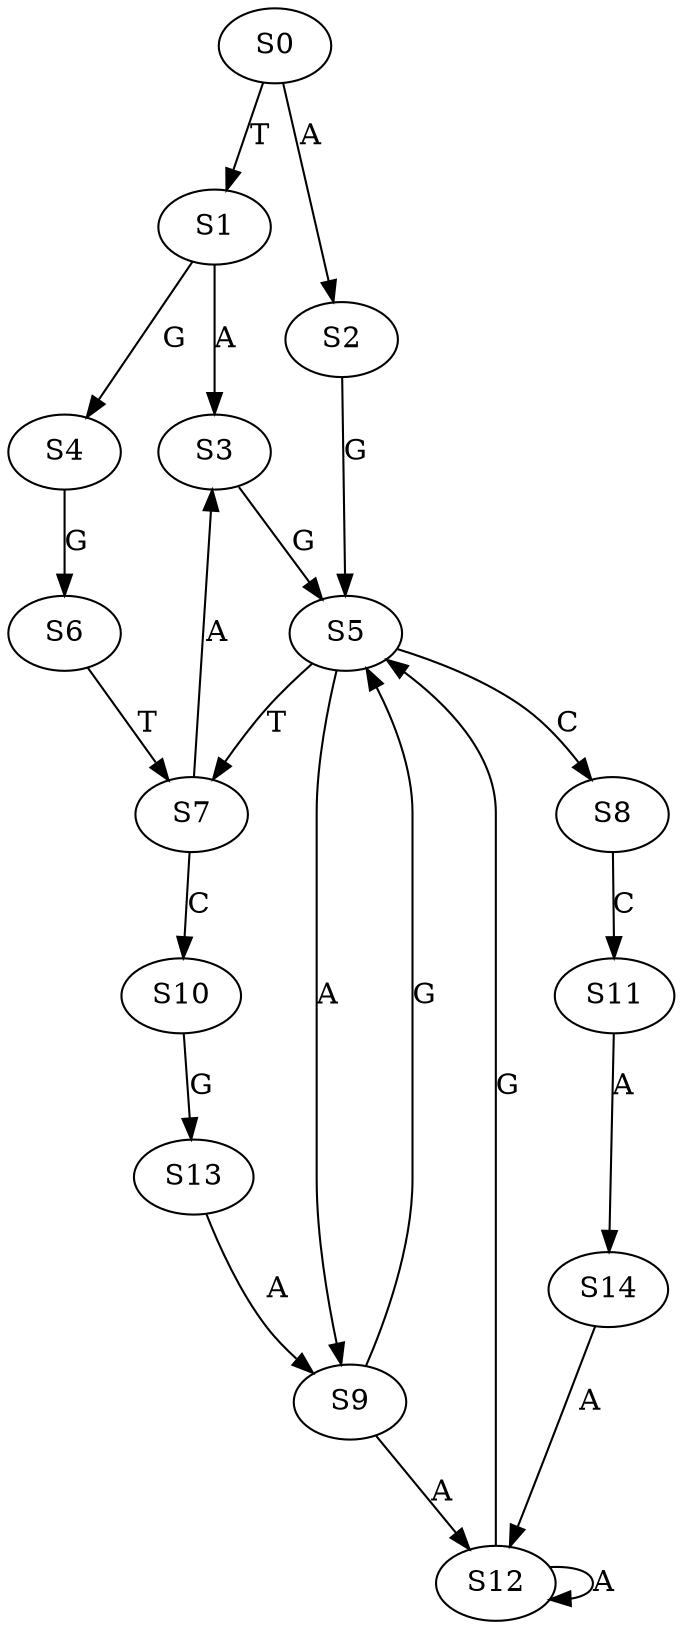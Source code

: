 strict digraph  {
	S0 -> S1 [ label = T ];
	S0 -> S2 [ label = A ];
	S1 -> S3 [ label = A ];
	S1 -> S4 [ label = G ];
	S2 -> S5 [ label = G ];
	S3 -> S5 [ label = G ];
	S4 -> S6 [ label = G ];
	S5 -> S7 [ label = T ];
	S5 -> S8 [ label = C ];
	S5 -> S9 [ label = A ];
	S6 -> S7 [ label = T ];
	S7 -> S3 [ label = A ];
	S7 -> S10 [ label = C ];
	S8 -> S11 [ label = C ];
	S9 -> S5 [ label = G ];
	S9 -> S12 [ label = A ];
	S10 -> S13 [ label = G ];
	S11 -> S14 [ label = A ];
	S12 -> S5 [ label = G ];
	S12 -> S12 [ label = A ];
	S13 -> S9 [ label = A ];
	S14 -> S12 [ label = A ];
}
